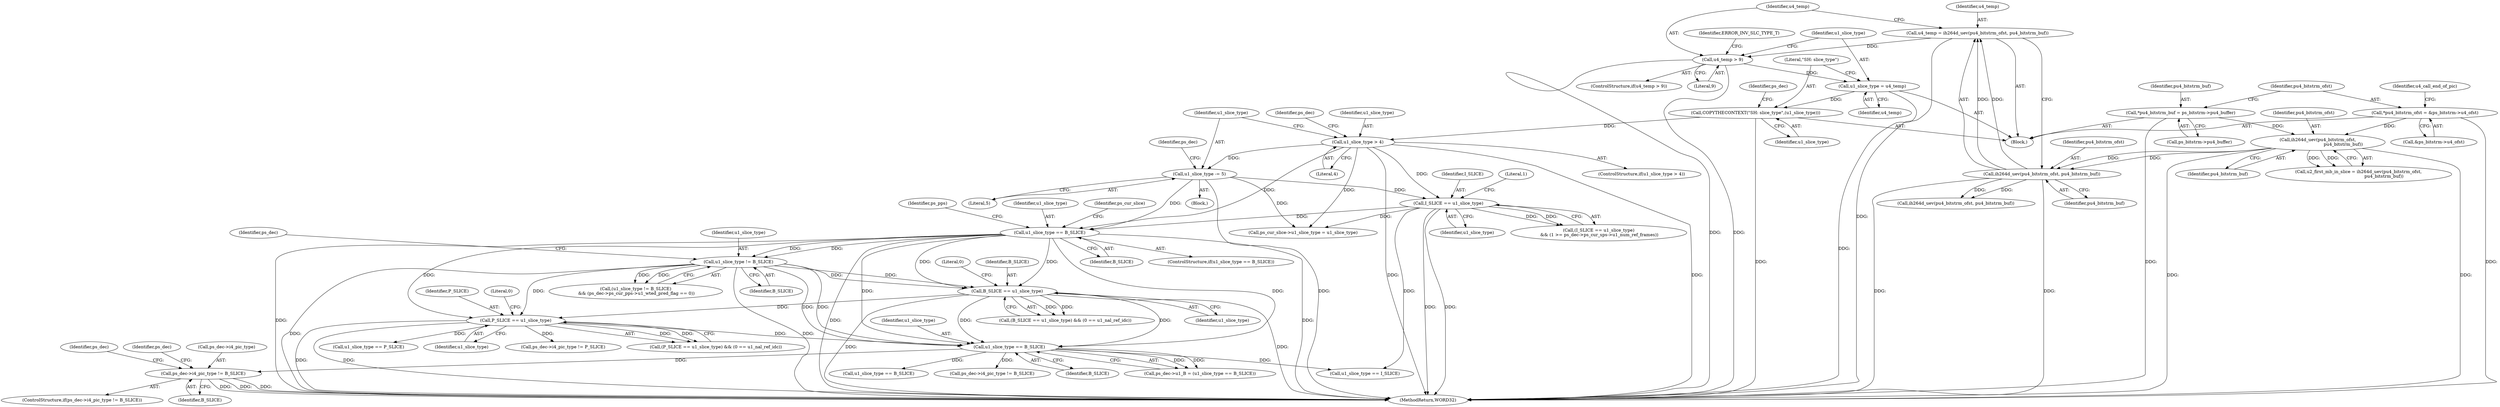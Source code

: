 digraph "0_Android_8b5fd8f24eba5dd19ab2f80ea11a9125aa882ae2@pointer" {
"1002449" [label="(Call,ps_dec->i4_pic_type != B_SLICE)"];
"1002278" [label="(Call,u1_slice_type == B_SLICE)"];
"1001820" [label="(Call,B_SLICE == u1_slice_type)"];
"1001521" [label="(Call,u1_slice_type == B_SLICE)"];
"1000347" [label="(Call,I_SLICE == u1_slice_type)"];
"1000302" [label="(Call,u1_slice_type -= 5)"];
"1000298" [label="(Call,u1_slice_type > 4)"];
"1000289" [label="(Call,COPYTHECONTEXT(\"SH: slice_type\",(u1_slice_type)))"];
"1000286" [label="(Call,u1_slice_type = u4_temp)"];
"1000281" [label="(Call,u4_temp > 9)"];
"1000275" [label="(Call,u4_temp = ih264d_uev(pu4_bitstrm_ofst, pu4_bitstrm_buf))"];
"1000277" [label="(Call,ih264d_uev(pu4_bitstrm_ofst, pu4_bitstrm_buf))"];
"1000237" [label="(Call,ih264d_uev(pu4_bitstrm_ofst,\n                                     pu4_bitstrm_buf))"];
"1000209" [label="(Call,*pu4_bitstrm_ofst = &ps_bitstrm->u4_ofst)"];
"1000203" [label="(Call,*pu4_bitstrm_buf = ps_bitstrm->pu4_buffer)"];
"1001744" [label="(Call,u1_slice_type != B_SLICE)"];
"1001835" [label="(Call,P_SLICE == u1_slice_type)"];
"1002274" [label="(Call,ps_dec->u1_B = (u1_slice_type == B_SLICE))"];
"1000285" [label="(Identifier,ERROR_INV_SLC_TYPE_T)"];
"1001819" [label="(Call,(B_SLICE == u1_slice_type) && (0 == u1_nal_ref_idc))"];
"1000348" [label="(Identifier,I_SLICE)"];
"1000166" [label="(Block,)"];
"1001821" [label="(Identifier,B_SLICE)"];
"1000279" [label="(Identifier,pu4_bitstrm_buf)"];
"1002568" [label="(MethodReturn,WORD32)"];
"1000307" [label="(Identifier,ps_dec)"];
"1000278" [label="(Identifier,pu4_bitstrm_ofst)"];
"1001834" [label="(Call,(P_SLICE == u1_slice_type) && (0 == u1_nal_ref_idc))"];
"1002392" [label="(Call,u1_slice_type == I_SLICE)"];
"1000287" [label="(Identifier,u1_slice_type)"];
"1001746" [label="(Identifier,B_SLICE)"];
"1000349" [label="(Identifier,u1_slice_type)"];
"1000316" [label="(Identifier,ps_dec)"];
"1001743" [label="(Call,(u1_slice_type != B_SLICE)\n && (ps_dec->ps_cur_pps->u1_wted_pred_flag == 0))"];
"1002461" [label="(Call,u1_slice_type == B_SLICE)"];
"1000281" [label="(Call,u4_temp > 9)"];
"1000294" [label="(Identifier,ps_dec)"];
"1000297" [label="(ControlStructure,if(u1_slice_type > 4))"];
"1002453" [label="(Identifier,B_SLICE)"];
"1000291" [label="(Identifier,u1_slice_type)"];
"1002279" [label="(Identifier,u1_slice_type)"];
"1000239" [label="(Identifier,pu4_bitstrm_buf)"];
"1001744" [label="(Call,u1_slice_type != B_SLICE)"];
"1000301" [label="(Block,)"];
"1000303" [label="(Identifier,u1_slice_type)"];
"1000205" [label="(Call,ps_bitstrm->pu4_buffer)"];
"1000277" [label="(Call,ih264d_uev(pu4_bitstrm_ofst, pu4_bitstrm_buf))"];
"1000204" [label="(Identifier,pu4_bitstrm_buf)"];
"1002448" [label="(ControlStructure,if(ps_dec->i4_pic_type != B_SLICE))"];
"1001471" [label="(Call,ps_cur_slice->u1_slice_type = u1_slice_type)"];
"1002278" [label="(Call,u1_slice_type == B_SLICE)"];
"1001835" [label="(Call,P_SLICE == u1_slice_type)"];
"1000286" [label="(Call,u1_slice_type = u4_temp)"];
"1000210" [label="(Identifier,pu4_bitstrm_ofst)"];
"1000418" [label="(Call,ih264d_uev(pu4_bitstrm_ofst, pu4_bitstrm_buf))"];
"1001837" [label="(Identifier,u1_slice_type)"];
"1000290" [label="(Literal,\"SH: slice_type\")"];
"1001822" [label="(Identifier,u1_slice_type)"];
"1002410" [label="(Call,ps_dec->i4_pic_type != B_SLICE)"];
"1000298" [label="(Call,u1_slice_type > 4)"];
"1000346" [label="(Call,(I_SLICE == u1_slice_type)\n && (1 >= ps_dec->ps_cur_sps->u1_num_ref_frames))"];
"1000289" [label="(Call,COPYTHECONTEXT(\"SH: slice_type\",(u1_slice_type)))"];
"1000299" [label="(Identifier,u1_slice_type)"];
"1002450" [label="(Call,ps_dec->i4_pic_type)"];
"1000203" [label="(Call,*pu4_bitstrm_buf = ps_bitstrm->pu4_buffer)"];
"1000237" [label="(Call,ih264d_uev(pu4_bitstrm_ofst,\n                                     pu4_bitstrm_buf))"];
"1000300" [label="(Literal,4)"];
"1000211" [label="(Call,&ps_bitstrm->u4_ofst)"];
"1001745" [label="(Identifier,u1_slice_type)"];
"1001523" [label="(Identifier,B_SLICE)"];
"1000304" [label="(Literal,5)"];
"1001522" [label="(Identifier,u1_slice_type)"];
"1001839" [label="(Literal,0)"];
"1000235" [label="(Call,u2_first_mb_in_slice = ih264d_uev(pu4_bitstrm_ofst,\n                                     pu4_bitstrm_buf))"];
"1000282" [label="(Identifier,u4_temp)"];
"1001820" [label="(Call,B_SLICE == u1_slice_type)"];
"1000347" [label="(Call,I_SLICE == u1_slice_type)"];
"1000275" [label="(Call,u4_temp = ih264d_uev(pu4_bitstrm_ofst, pu4_bitstrm_buf))"];
"1002415" [label="(Call,ps_dec->i4_pic_type != P_SLICE)"];
"1001573" [label="(Identifier,ps_pps)"];
"1000238" [label="(Identifier,pu4_bitstrm_ofst)"];
"1001521" [label="(Call,u1_slice_type == B_SLICE)"];
"1001824" [label="(Literal,0)"];
"1002492" [label="(Identifier,ps_dec)"];
"1002449" [label="(Call,ps_dec->i4_pic_type != B_SLICE)"];
"1000288" [label="(Identifier,u4_temp)"];
"1000280" [label="(ControlStructure,if(u4_temp > 9))"];
"1000283" [label="(Literal,9)"];
"1000226" [label="(Identifier,u4_call_end_of_pic)"];
"1001750" [label="(Identifier,ps_dec)"];
"1000276" [label="(Identifier,u4_temp)"];
"1000209" [label="(Call,*pu4_bitstrm_ofst = &ps_bitstrm->u4_ofst)"];
"1002427" [label="(Call,u1_slice_type == P_SLICE)"];
"1001527" [label="(Identifier,ps_cur_slice)"];
"1002280" [label="(Identifier,B_SLICE)"];
"1001520" [label="(ControlStructure,if(u1_slice_type == B_SLICE))"];
"1002456" [label="(Identifier,ps_dec)"];
"1000302" [label="(Call,u1_slice_type -= 5)"];
"1000351" [label="(Literal,1)"];
"1001836" [label="(Identifier,P_SLICE)"];
"1002449" -> "1002448"  [label="AST: "];
"1002449" -> "1002453"  [label="CFG: "];
"1002450" -> "1002449"  [label="AST: "];
"1002453" -> "1002449"  [label="AST: "];
"1002456" -> "1002449"  [label="CFG: "];
"1002492" -> "1002449"  [label="CFG: "];
"1002449" -> "1002568"  [label="DDG: "];
"1002449" -> "1002568"  [label="DDG: "];
"1002449" -> "1002568"  [label="DDG: "];
"1002278" -> "1002449"  [label="DDG: "];
"1002278" -> "1002274"  [label="AST: "];
"1002278" -> "1002280"  [label="CFG: "];
"1002279" -> "1002278"  [label="AST: "];
"1002280" -> "1002278"  [label="AST: "];
"1002274" -> "1002278"  [label="CFG: "];
"1002278" -> "1002274"  [label="DDG: "];
"1002278" -> "1002274"  [label="DDG: "];
"1001820" -> "1002278"  [label="DDG: "];
"1001820" -> "1002278"  [label="DDG: "];
"1001521" -> "1002278"  [label="DDG: "];
"1001521" -> "1002278"  [label="DDG: "];
"1001835" -> "1002278"  [label="DDG: "];
"1001744" -> "1002278"  [label="DDG: "];
"1001744" -> "1002278"  [label="DDG: "];
"1002278" -> "1002392"  [label="DDG: "];
"1002278" -> "1002410"  [label="DDG: "];
"1002278" -> "1002461"  [label="DDG: "];
"1001820" -> "1001819"  [label="AST: "];
"1001820" -> "1001822"  [label="CFG: "];
"1001821" -> "1001820"  [label="AST: "];
"1001822" -> "1001820"  [label="AST: "];
"1001824" -> "1001820"  [label="CFG: "];
"1001819" -> "1001820"  [label="CFG: "];
"1001820" -> "1002568"  [label="DDG: "];
"1001820" -> "1002568"  [label="DDG: "];
"1001820" -> "1001819"  [label="DDG: "];
"1001820" -> "1001819"  [label="DDG: "];
"1001521" -> "1001820"  [label="DDG: "];
"1001521" -> "1001820"  [label="DDG: "];
"1001744" -> "1001820"  [label="DDG: "];
"1001744" -> "1001820"  [label="DDG: "];
"1001820" -> "1001835"  [label="DDG: "];
"1001521" -> "1001520"  [label="AST: "];
"1001521" -> "1001523"  [label="CFG: "];
"1001522" -> "1001521"  [label="AST: "];
"1001523" -> "1001521"  [label="AST: "];
"1001527" -> "1001521"  [label="CFG: "];
"1001573" -> "1001521"  [label="CFG: "];
"1001521" -> "1002568"  [label="DDG: "];
"1001521" -> "1002568"  [label="DDG: "];
"1001521" -> "1002568"  [label="DDG: "];
"1000347" -> "1001521"  [label="DDG: "];
"1000302" -> "1001521"  [label="DDG: "];
"1000298" -> "1001521"  [label="DDG: "];
"1001521" -> "1001744"  [label="DDG: "];
"1001521" -> "1001744"  [label="DDG: "];
"1001521" -> "1001835"  [label="DDG: "];
"1000347" -> "1000346"  [label="AST: "];
"1000347" -> "1000349"  [label="CFG: "];
"1000348" -> "1000347"  [label="AST: "];
"1000349" -> "1000347"  [label="AST: "];
"1000351" -> "1000347"  [label="CFG: "];
"1000346" -> "1000347"  [label="CFG: "];
"1000347" -> "1002568"  [label="DDG: "];
"1000347" -> "1002568"  [label="DDG: "];
"1000347" -> "1000346"  [label="DDG: "];
"1000347" -> "1000346"  [label="DDG: "];
"1000302" -> "1000347"  [label="DDG: "];
"1000298" -> "1000347"  [label="DDG: "];
"1000347" -> "1001471"  [label="DDG: "];
"1000347" -> "1002392"  [label="DDG: "];
"1000302" -> "1000301"  [label="AST: "];
"1000302" -> "1000304"  [label="CFG: "];
"1000303" -> "1000302"  [label="AST: "];
"1000304" -> "1000302"  [label="AST: "];
"1000307" -> "1000302"  [label="CFG: "];
"1000302" -> "1002568"  [label="DDG: "];
"1000298" -> "1000302"  [label="DDG: "];
"1000302" -> "1001471"  [label="DDG: "];
"1000298" -> "1000297"  [label="AST: "];
"1000298" -> "1000300"  [label="CFG: "];
"1000299" -> "1000298"  [label="AST: "];
"1000300" -> "1000298"  [label="AST: "];
"1000303" -> "1000298"  [label="CFG: "];
"1000316" -> "1000298"  [label="CFG: "];
"1000298" -> "1002568"  [label="DDG: "];
"1000298" -> "1002568"  [label="DDG: "];
"1000289" -> "1000298"  [label="DDG: "];
"1000298" -> "1001471"  [label="DDG: "];
"1000289" -> "1000166"  [label="AST: "];
"1000289" -> "1000291"  [label="CFG: "];
"1000290" -> "1000289"  [label="AST: "];
"1000291" -> "1000289"  [label="AST: "];
"1000294" -> "1000289"  [label="CFG: "];
"1000289" -> "1002568"  [label="DDG: "];
"1000286" -> "1000289"  [label="DDG: "];
"1000286" -> "1000166"  [label="AST: "];
"1000286" -> "1000288"  [label="CFG: "];
"1000287" -> "1000286"  [label="AST: "];
"1000288" -> "1000286"  [label="AST: "];
"1000290" -> "1000286"  [label="CFG: "];
"1000286" -> "1002568"  [label="DDG: "];
"1000281" -> "1000286"  [label="DDG: "];
"1000281" -> "1000280"  [label="AST: "];
"1000281" -> "1000283"  [label="CFG: "];
"1000282" -> "1000281"  [label="AST: "];
"1000283" -> "1000281"  [label="AST: "];
"1000285" -> "1000281"  [label="CFG: "];
"1000287" -> "1000281"  [label="CFG: "];
"1000281" -> "1002568"  [label="DDG: "];
"1000281" -> "1002568"  [label="DDG: "];
"1000275" -> "1000281"  [label="DDG: "];
"1000275" -> "1000166"  [label="AST: "];
"1000275" -> "1000277"  [label="CFG: "];
"1000276" -> "1000275"  [label="AST: "];
"1000277" -> "1000275"  [label="AST: "];
"1000282" -> "1000275"  [label="CFG: "];
"1000275" -> "1002568"  [label="DDG: "];
"1000277" -> "1000275"  [label="DDG: "];
"1000277" -> "1000275"  [label="DDG: "];
"1000277" -> "1000279"  [label="CFG: "];
"1000278" -> "1000277"  [label="AST: "];
"1000279" -> "1000277"  [label="AST: "];
"1000277" -> "1002568"  [label="DDG: "];
"1000277" -> "1002568"  [label="DDG: "];
"1000237" -> "1000277"  [label="DDG: "];
"1000237" -> "1000277"  [label="DDG: "];
"1000277" -> "1000418"  [label="DDG: "];
"1000277" -> "1000418"  [label="DDG: "];
"1000237" -> "1000235"  [label="AST: "];
"1000237" -> "1000239"  [label="CFG: "];
"1000238" -> "1000237"  [label="AST: "];
"1000239" -> "1000237"  [label="AST: "];
"1000235" -> "1000237"  [label="CFG: "];
"1000237" -> "1002568"  [label="DDG: "];
"1000237" -> "1002568"  [label="DDG: "];
"1000237" -> "1000235"  [label="DDG: "];
"1000237" -> "1000235"  [label="DDG: "];
"1000209" -> "1000237"  [label="DDG: "];
"1000203" -> "1000237"  [label="DDG: "];
"1000209" -> "1000166"  [label="AST: "];
"1000209" -> "1000211"  [label="CFG: "];
"1000210" -> "1000209"  [label="AST: "];
"1000211" -> "1000209"  [label="AST: "];
"1000226" -> "1000209"  [label="CFG: "];
"1000209" -> "1002568"  [label="DDG: "];
"1000203" -> "1000166"  [label="AST: "];
"1000203" -> "1000205"  [label="CFG: "];
"1000204" -> "1000203"  [label="AST: "];
"1000205" -> "1000203"  [label="AST: "];
"1000210" -> "1000203"  [label="CFG: "];
"1000203" -> "1002568"  [label="DDG: "];
"1001744" -> "1001743"  [label="AST: "];
"1001744" -> "1001746"  [label="CFG: "];
"1001745" -> "1001744"  [label="AST: "];
"1001746" -> "1001744"  [label="AST: "];
"1001750" -> "1001744"  [label="CFG: "];
"1001743" -> "1001744"  [label="CFG: "];
"1001744" -> "1002568"  [label="DDG: "];
"1001744" -> "1002568"  [label="DDG: "];
"1001744" -> "1001743"  [label="DDG: "];
"1001744" -> "1001743"  [label="DDG: "];
"1001744" -> "1001835"  [label="DDG: "];
"1001835" -> "1001834"  [label="AST: "];
"1001835" -> "1001837"  [label="CFG: "];
"1001836" -> "1001835"  [label="AST: "];
"1001837" -> "1001835"  [label="AST: "];
"1001839" -> "1001835"  [label="CFG: "];
"1001834" -> "1001835"  [label="CFG: "];
"1001835" -> "1002568"  [label="DDG: "];
"1001835" -> "1002568"  [label="DDG: "];
"1001835" -> "1001834"  [label="DDG: "];
"1001835" -> "1001834"  [label="DDG: "];
"1001835" -> "1002415"  [label="DDG: "];
"1001835" -> "1002427"  [label="DDG: "];
}
